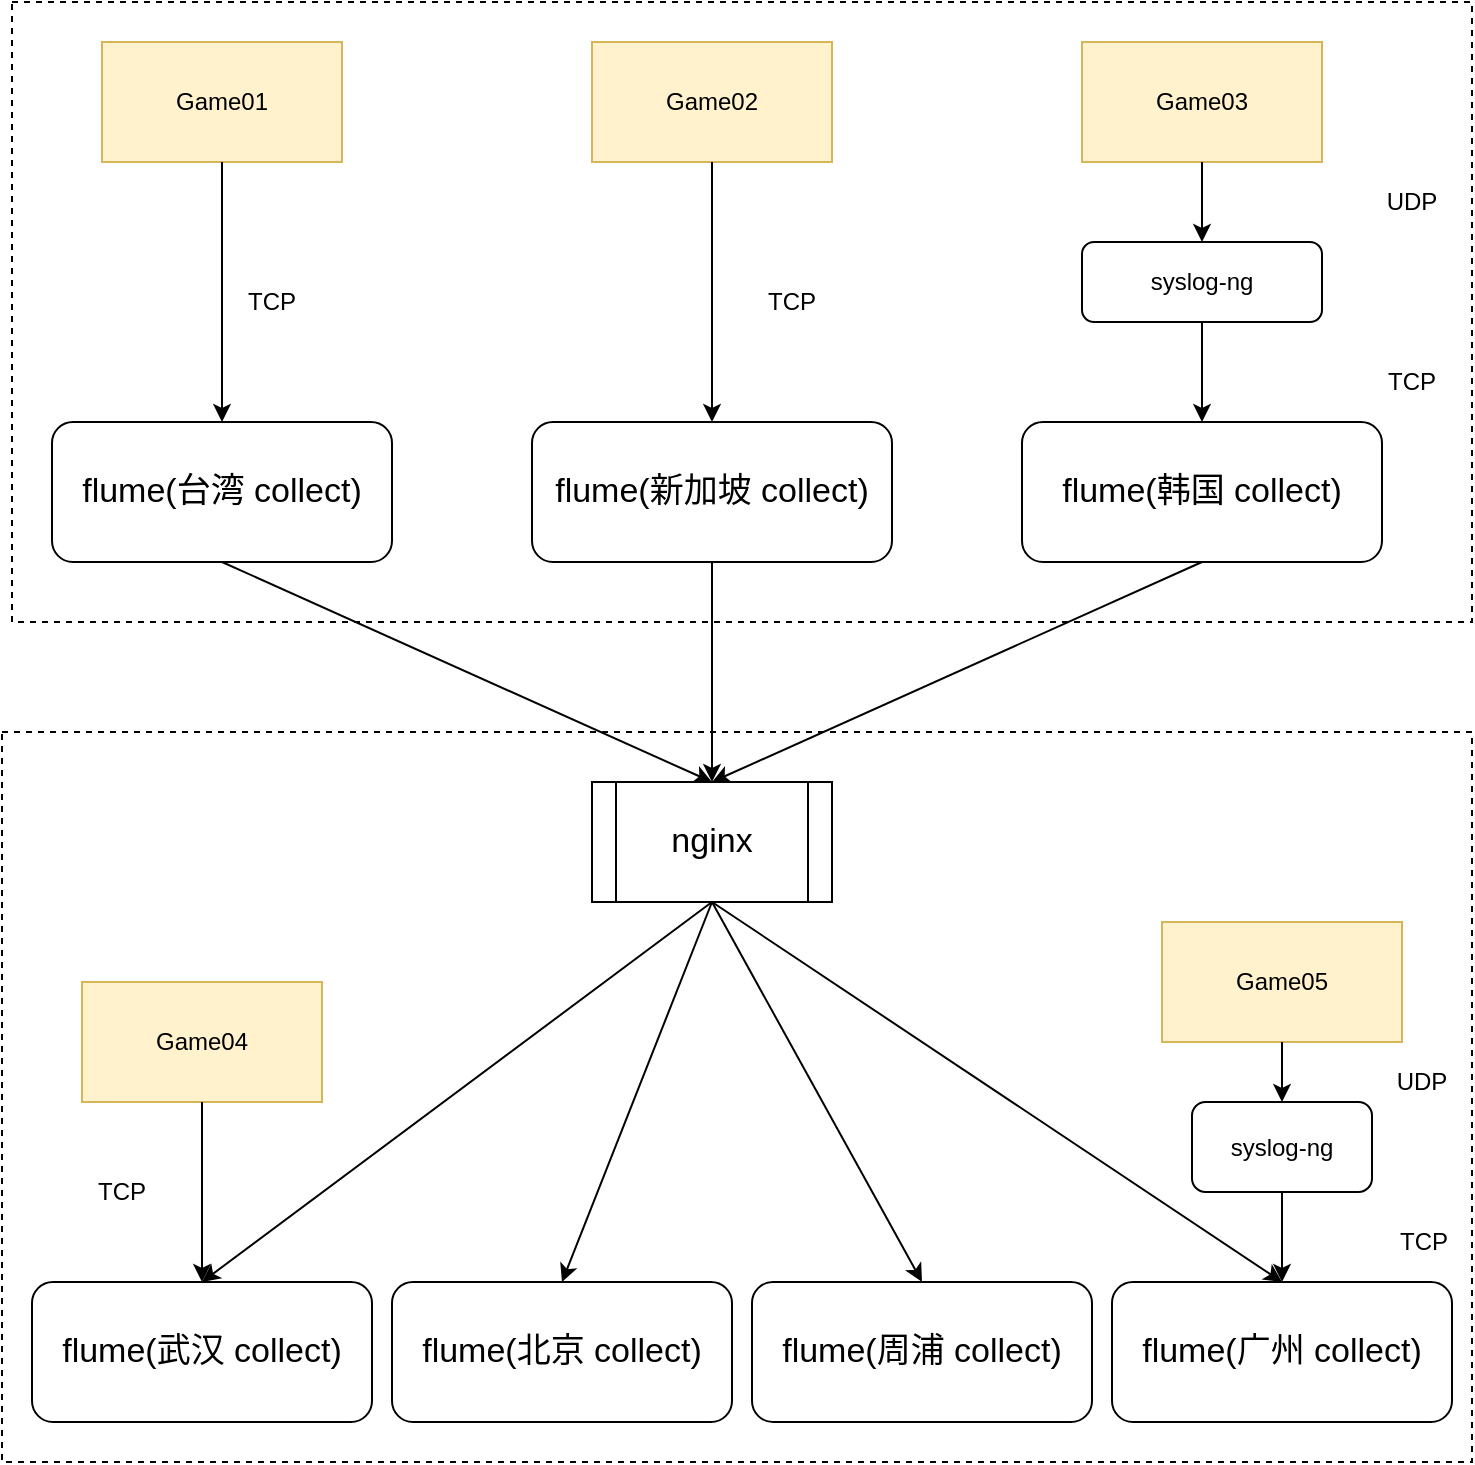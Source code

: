<mxfile version="13.0.3" type="github">
  <diagram id="lP4VT3jjzazX39ZVZLVC" name="第 1 页">
    <mxGraphModel dx="1248" dy="686" grid="1" gridSize="10" guides="1" tooltips="1" connect="1" arrows="1" fold="1" page="1" pageScale="1" pageWidth="1920" pageHeight="1200" math="0" shadow="0">
      <root>
        <mxCell id="0" />
        <mxCell id="1" parent="0" />
        <mxCell id="dh2A5INe8tFtMIk5g3o6-1" value="" style="rounded=0;whiteSpace=wrap;html=1;fillColor=none;dashed=1;strokeWidth=1;" vertex="1" parent="1">
          <mxGeometry x="595" y="395" width="735" height="365" as="geometry" />
        </mxCell>
        <mxCell id="4OSBZzhLMHhWsH7tN6IV-25" value="" style="rounded=0;whiteSpace=wrap;html=1;fillColor=none;dashed=1;strokeWidth=1;" parent="1" vertex="1">
          <mxGeometry x="600" y="30" width="730" height="310" as="geometry" />
        </mxCell>
        <mxCell id="lNjJD6ywcbvptgXtZ9K5-1" value="&lt;font style=&quot;font-size: 17px&quot;&gt;flume(台湾 collect)&lt;/font&gt;" style="rounded=1;whiteSpace=wrap;html=1;" parent="1" vertex="1">
          <mxGeometry x="620" y="240" width="170" height="70" as="geometry" />
        </mxCell>
        <mxCell id="lNjJD6ywcbvptgXtZ9K5-3" value="&lt;font style=&quot;font-size: 17px&quot;&gt;flume(新加坡 collect)&lt;/font&gt;" style="rounded=1;whiteSpace=wrap;html=1;" parent="1" vertex="1">
          <mxGeometry x="860" y="240" width="180" height="70" as="geometry" />
        </mxCell>
        <mxCell id="lNjJD6ywcbvptgXtZ9K5-4" value="&lt;font style=&quot;font-size: 17px&quot;&gt;flume(韩国 collect)&lt;/font&gt;" style="rounded=1;whiteSpace=wrap;html=1;" parent="1" vertex="1">
          <mxGeometry x="1105" y="240" width="180" height="70" as="geometry" />
        </mxCell>
        <mxCell id="lNjJD6ywcbvptgXtZ9K5-5" value="Game01" style="rounded=0;whiteSpace=wrap;html=1;fillColor=#fff2cc;strokeColor=#d6b656;" parent="1" vertex="1">
          <mxGeometry x="645" y="50" width="120" height="60" as="geometry" />
        </mxCell>
        <mxCell id="lNjJD6ywcbvptgXtZ9K5-8" value="Game02" style="rounded=0;whiteSpace=wrap;html=1;fillColor=#fff2cc;strokeColor=#d6b656;" parent="1" vertex="1">
          <mxGeometry x="890" y="50" width="120" height="60" as="geometry" />
        </mxCell>
        <mxCell id="lNjJD6ywcbvptgXtZ9K5-9" value="Game03" style="rounded=0;whiteSpace=wrap;html=1;fillColor=#fff2cc;strokeColor=#d6b656;" parent="1" vertex="1">
          <mxGeometry x="1135" y="50" width="120" height="60" as="geometry" />
        </mxCell>
        <mxCell id="lNjJD6ywcbvptgXtZ9K5-10" value="" style="endArrow=classic;html=1;exitX=0.5;exitY=1;exitDx=0;exitDy=0;entryX=0.5;entryY=0;entryDx=0;entryDy=0;" parent="1" source="lNjJD6ywcbvptgXtZ9K5-5" target="lNjJD6ywcbvptgXtZ9K5-1" edge="1">
          <mxGeometry width="50" height="50" relative="1" as="geometry">
            <mxPoint x="770" y="190" as="sourcePoint" />
            <mxPoint x="820" y="140" as="targetPoint" />
          </mxGeometry>
        </mxCell>
        <mxCell id="lNjJD6ywcbvptgXtZ9K5-12" value="" style="endArrow=classic;html=1;exitX=0.5;exitY=1;exitDx=0;exitDy=0;" parent="1" source="lNjJD6ywcbvptgXtZ9K5-8" target="lNjJD6ywcbvptgXtZ9K5-3" edge="1">
          <mxGeometry width="50" height="50" relative="1" as="geometry">
            <mxPoint x="960" y="190" as="sourcePoint" />
            <mxPoint x="1010" y="140" as="targetPoint" />
          </mxGeometry>
        </mxCell>
        <mxCell id="lNjJD6ywcbvptgXtZ9K5-13" value="syslog-ng" style="rounded=1;whiteSpace=wrap;html=1;" parent="1" vertex="1">
          <mxGeometry x="1135" y="150" width="120" height="40" as="geometry" />
        </mxCell>
        <mxCell id="lNjJD6ywcbvptgXtZ9K5-14" value="" style="endArrow=classic;html=1;exitX=0.5;exitY=1;exitDx=0;exitDy=0;" parent="1" source="lNjJD6ywcbvptgXtZ9K5-9" target="lNjJD6ywcbvptgXtZ9K5-13" edge="1">
          <mxGeometry width="50" height="50" relative="1" as="geometry">
            <mxPoint x="1370" y="210" as="sourcePoint" />
            <mxPoint x="1420" y="160" as="targetPoint" />
          </mxGeometry>
        </mxCell>
        <mxCell id="lNjJD6ywcbvptgXtZ9K5-15" value="" style="endArrow=classic;html=1;exitX=0.5;exitY=1;exitDx=0;exitDy=0;entryX=0.5;entryY=0;entryDx=0;entryDy=0;" parent="1" source="lNjJD6ywcbvptgXtZ9K5-13" target="lNjJD6ywcbvptgXtZ9K5-4" edge="1">
          <mxGeometry width="50" height="50" relative="1" as="geometry">
            <mxPoint x="1320" y="370" as="sourcePoint" />
            <mxPoint x="1370" y="320" as="targetPoint" />
          </mxGeometry>
        </mxCell>
        <mxCell id="lNjJD6ywcbvptgXtZ9K5-16" value="TCP" style="text;html=1;strokeColor=none;fillColor=none;align=center;verticalAlign=middle;whiteSpace=wrap;rounded=0;" parent="1" vertex="1">
          <mxGeometry x="710" y="170" width="40" height="20" as="geometry" />
        </mxCell>
        <mxCell id="lNjJD6ywcbvptgXtZ9K5-17" value="TCP" style="text;html=1;strokeColor=none;fillColor=none;align=center;verticalAlign=middle;whiteSpace=wrap;rounded=0;" parent="1" vertex="1">
          <mxGeometry x="970" y="170" width="40" height="20" as="geometry" />
        </mxCell>
        <mxCell id="lNjJD6ywcbvptgXtZ9K5-18" value="UDP" style="text;html=1;strokeColor=none;fillColor=none;align=center;verticalAlign=middle;whiteSpace=wrap;rounded=0;" parent="1" vertex="1">
          <mxGeometry x="1280" y="120" width="40" height="20" as="geometry" />
        </mxCell>
        <mxCell id="lNjJD6ywcbvptgXtZ9K5-19" value="TCP" style="text;html=1;strokeColor=none;fillColor=none;align=center;verticalAlign=middle;whiteSpace=wrap;rounded=0;" parent="1" vertex="1">
          <mxGeometry x="1280" y="210" width="40" height="20" as="geometry" />
        </mxCell>
        <mxCell id="4OSBZzhLMHhWsH7tN6IV-1" value="&lt;font style=&quot;font-size: 17px&quot;&gt;flume(武汉 collect)&lt;/font&gt;" style="rounded=1;whiteSpace=wrap;html=1;" parent="1" vertex="1">
          <mxGeometry x="610" y="670" width="170" height="70" as="geometry" />
        </mxCell>
        <mxCell id="4OSBZzhLMHhWsH7tN6IV-2" value="&lt;font style=&quot;font-size: 17px&quot;&gt;nginx&lt;/font&gt;" style="shape=process;whiteSpace=wrap;html=1;backgroundOutline=1;" parent="1" vertex="1">
          <mxGeometry x="890" y="420" width="120" height="60" as="geometry" />
        </mxCell>
        <mxCell id="4OSBZzhLMHhWsH7tN6IV-3" value="" style="endArrow=classic;html=1;exitX=0.5;exitY=1;exitDx=0;exitDy=0;entryX=0.5;entryY=0;entryDx=0;entryDy=0;" parent="1" source="lNjJD6ywcbvptgXtZ9K5-1" target="4OSBZzhLMHhWsH7tN6IV-2" edge="1">
          <mxGeometry width="50" height="50" relative="1" as="geometry">
            <mxPoint x="770" y="420" as="sourcePoint" />
            <mxPoint x="820" y="370" as="targetPoint" />
          </mxGeometry>
        </mxCell>
        <mxCell id="4OSBZzhLMHhWsH7tN6IV-4" value="" style="endArrow=classic;html=1;exitX=0.5;exitY=1;exitDx=0;exitDy=0;entryX=0.5;entryY=0;entryDx=0;entryDy=0;" parent="1" source="lNjJD6ywcbvptgXtZ9K5-3" target="4OSBZzhLMHhWsH7tN6IV-2" edge="1">
          <mxGeometry width="50" height="50" relative="1" as="geometry">
            <mxPoint x="820" y="490" as="sourcePoint" />
            <mxPoint x="870" y="440" as="targetPoint" />
          </mxGeometry>
        </mxCell>
        <mxCell id="4OSBZzhLMHhWsH7tN6IV-5" value="" style="endArrow=classic;html=1;exitX=0.5;exitY=1;exitDx=0;exitDy=0;entryX=0.5;entryY=0;entryDx=0;entryDy=0;" parent="1" source="lNjJD6ywcbvptgXtZ9K5-4" target="4OSBZzhLMHhWsH7tN6IV-2" edge="1">
          <mxGeometry width="50" height="50" relative="1" as="geometry">
            <mxPoint x="850" y="480" as="sourcePoint" />
            <mxPoint x="950" y="410" as="targetPoint" />
          </mxGeometry>
        </mxCell>
        <mxCell id="4OSBZzhLMHhWsH7tN6IV-6" value="&lt;font style=&quot;font-size: 17px&quot;&gt;flume(北京 collect)&lt;/font&gt;" style="rounded=1;whiteSpace=wrap;html=1;" parent="1" vertex="1">
          <mxGeometry x="790" y="670" width="170" height="70" as="geometry" />
        </mxCell>
        <mxCell id="4OSBZzhLMHhWsH7tN6IV-7" value="&lt;font style=&quot;font-size: 17px&quot;&gt;flume(周浦 collect)&lt;/font&gt;" style="rounded=1;whiteSpace=wrap;html=1;" parent="1" vertex="1">
          <mxGeometry x="970" y="670" width="170" height="70" as="geometry" />
        </mxCell>
        <mxCell id="4OSBZzhLMHhWsH7tN6IV-8" value="&lt;font style=&quot;font-size: 17px&quot;&gt;flume(广州 collect)&lt;/font&gt;" style="rounded=1;whiteSpace=wrap;html=1;" parent="1" vertex="1">
          <mxGeometry x="1150" y="670" width="170" height="70" as="geometry" />
        </mxCell>
        <mxCell id="4OSBZzhLMHhWsH7tN6IV-9" value="" style="endArrow=classic;html=1;exitX=0.5;exitY=1;exitDx=0;exitDy=0;entryX=0.5;entryY=0;entryDx=0;entryDy=0;" parent="1" source="4OSBZzhLMHhWsH7tN6IV-2" target="4OSBZzhLMHhWsH7tN6IV-1" edge="1">
          <mxGeometry width="50" height="50" relative="1" as="geometry">
            <mxPoint x="950" y="540" as="sourcePoint" />
            <mxPoint x="1050" y="810" as="targetPoint" />
          </mxGeometry>
        </mxCell>
        <mxCell id="4OSBZzhLMHhWsH7tN6IV-10" value="" style="endArrow=classic;html=1;entryX=0.5;entryY=0;entryDx=0;entryDy=0;" parent="1" target="4OSBZzhLMHhWsH7tN6IV-6" edge="1">
          <mxGeometry width="50" height="50" relative="1" as="geometry">
            <mxPoint x="950" y="480" as="sourcePoint" />
            <mxPoint x="1160" y="790" as="targetPoint" />
          </mxGeometry>
        </mxCell>
        <mxCell id="4OSBZzhLMHhWsH7tN6IV-11" value="" style="endArrow=classic;html=1;entryX=0.5;entryY=0;entryDx=0;entryDy=0;exitX=0.5;exitY=1;exitDx=0;exitDy=0;" parent="1" source="4OSBZzhLMHhWsH7tN6IV-2" target="4OSBZzhLMHhWsH7tN6IV-7" edge="1">
          <mxGeometry width="50" height="50" relative="1" as="geometry">
            <mxPoint x="950" y="540" as="sourcePoint" />
            <mxPoint x="1110" y="770" as="targetPoint" />
          </mxGeometry>
        </mxCell>
        <mxCell id="4OSBZzhLMHhWsH7tN6IV-12" value="" style="endArrow=classic;html=1;exitX=0.5;exitY=1;exitDx=0;exitDy=0;entryX=0.5;entryY=0;entryDx=0;entryDy=0;" parent="1" source="4OSBZzhLMHhWsH7tN6IV-2" target="4OSBZzhLMHhWsH7tN6IV-8" edge="1">
          <mxGeometry width="50" height="50" relative="1" as="geometry">
            <mxPoint x="950" y="540" as="sourcePoint" />
            <mxPoint x="1230" y="810" as="targetPoint" />
          </mxGeometry>
        </mxCell>
        <mxCell id="4OSBZzhLMHhWsH7tN6IV-13" value="Game04" style="rounded=0;whiteSpace=wrap;html=1;fillColor=#fff2cc;strokeColor=#d6b656;" parent="1" vertex="1">
          <mxGeometry x="635" y="520" width="120" height="60" as="geometry" />
        </mxCell>
        <mxCell id="4OSBZzhLMHhWsH7tN6IV-14" value="" style="endArrow=classic;html=1;exitX=0.5;exitY=1;exitDx=0;exitDy=0;" parent="1" source="4OSBZzhLMHhWsH7tN6IV-13" target="4OSBZzhLMHhWsH7tN6IV-1" edge="1">
          <mxGeometry width="50" height="50" relative="1" as="geometry">
            <mxPoint x="760" y="610" as="sourcePoint" />
            <mxPoint x="810" y="560" as="targetPoint" />
          </mxGeometry>
        </mxCell>
        <mxCell id="4OSBZzhLMHhWsH7tN6IV-15" value="TCP" style="text;html=1;strokeColor=none;fillColor=none;align=center;verticalAlign=middle;whiteSpace=wrap;rounded=0;" parent="1" vertex="1">
          <mxGeometry x="635" y="615" width="40" height="20" as="geometry" />
        </mxCell>
        <mxCell id="4OSBZzhLMHhWsH7tN6IV-17" value="Game05" style="rounded=0;whiteSpace=wrap;html=1;fillColor=#fff2cc;strokeColor=#d6b656;" parent="1" vertex="1">
          <mxGeometry x="1175" y="490" width="120" height="60" as="geometry" />
        </mxCell>
        <mxCell id="4OSBZzhLMHhWsH7tN6IV-18" value="syslog-ng" style="rounded=1;whiteSpace=wrap;html=1;" parent="1" vertex="1">
          <mxGeometry x="1190" y="580" width="90" height="45" as="geometry" />
        </mxCell>
        <mxCell id="4OSBZzhLMHhWsH7tN6IV-21" value="" style="endArrow=classic;html=1;exitX=0.5;exitY=1;exitDx=0;exitDy=0;entryX=0.5;entryY=0;entryDx=0;entryDy=0;" parent="1" source="4OSBZzhLMHhWsH7tN6IV-18" target="4OSBZzhLMHhWsH7tN6IV-8" edge="1">
          <mxGeometry width="50" height="50" relative="1" as="geometry">
            <mxPoint x="1440" y="660" as="sourcePoint" />
            <mxPoint x="1490" y="610" as="targetPoint" />
          </mxGeometry>
        </mxCell>
        <mxCell id="4OSBZzhLMHhWsH7tN6IV-22" value="" style="endArrow=classic;html=1;exitX=0.5;exitY=1;exitDx=0;exitDy=0;" parent="1" source="4OSBZzhLMHhWsH7tN6IV-17" target="4OSBZzhLMHhWsH7tN6IV-18" edge="1">
          <mxGeometry width="50" height="50" relative="1" as="geometry">
            <mxPoint x="1390" y="590" as="sourcePoint" />
            <mxPoint x="1440" y="540" as="targetPoint" />
          </mxGeometry>
        </mxCell>
        <mxCell id="4OSBZzhLMHhWsH7tN6IV-23" value="UDP" style="text;html=1;strokeColor=none;fillColor=none;align=center;verticalAlign=middle;whiteSpace=wrap;rounded=0;" parent="1" vertex="1">
          <mxGeometry x="1285" y="560" width="40" height="20" as="geometry" />
        </mxCell>
        <mxCell id="4OSBZzhLMHhWsH7tN6IV-24" value="TCP" style="text;html=1;strokeColor=none;fillColor=none;align=center;verticalAlign=middle;whiteSpace=wrap;rounded=0;" parent="1" vertex="1">
          <mxGeometry x="1286" y="640" width="40" height="20" as="geometry" />
        </mxCell>
      </root>
    </mxGraphModel>
  </diagram>
</mxfile>
